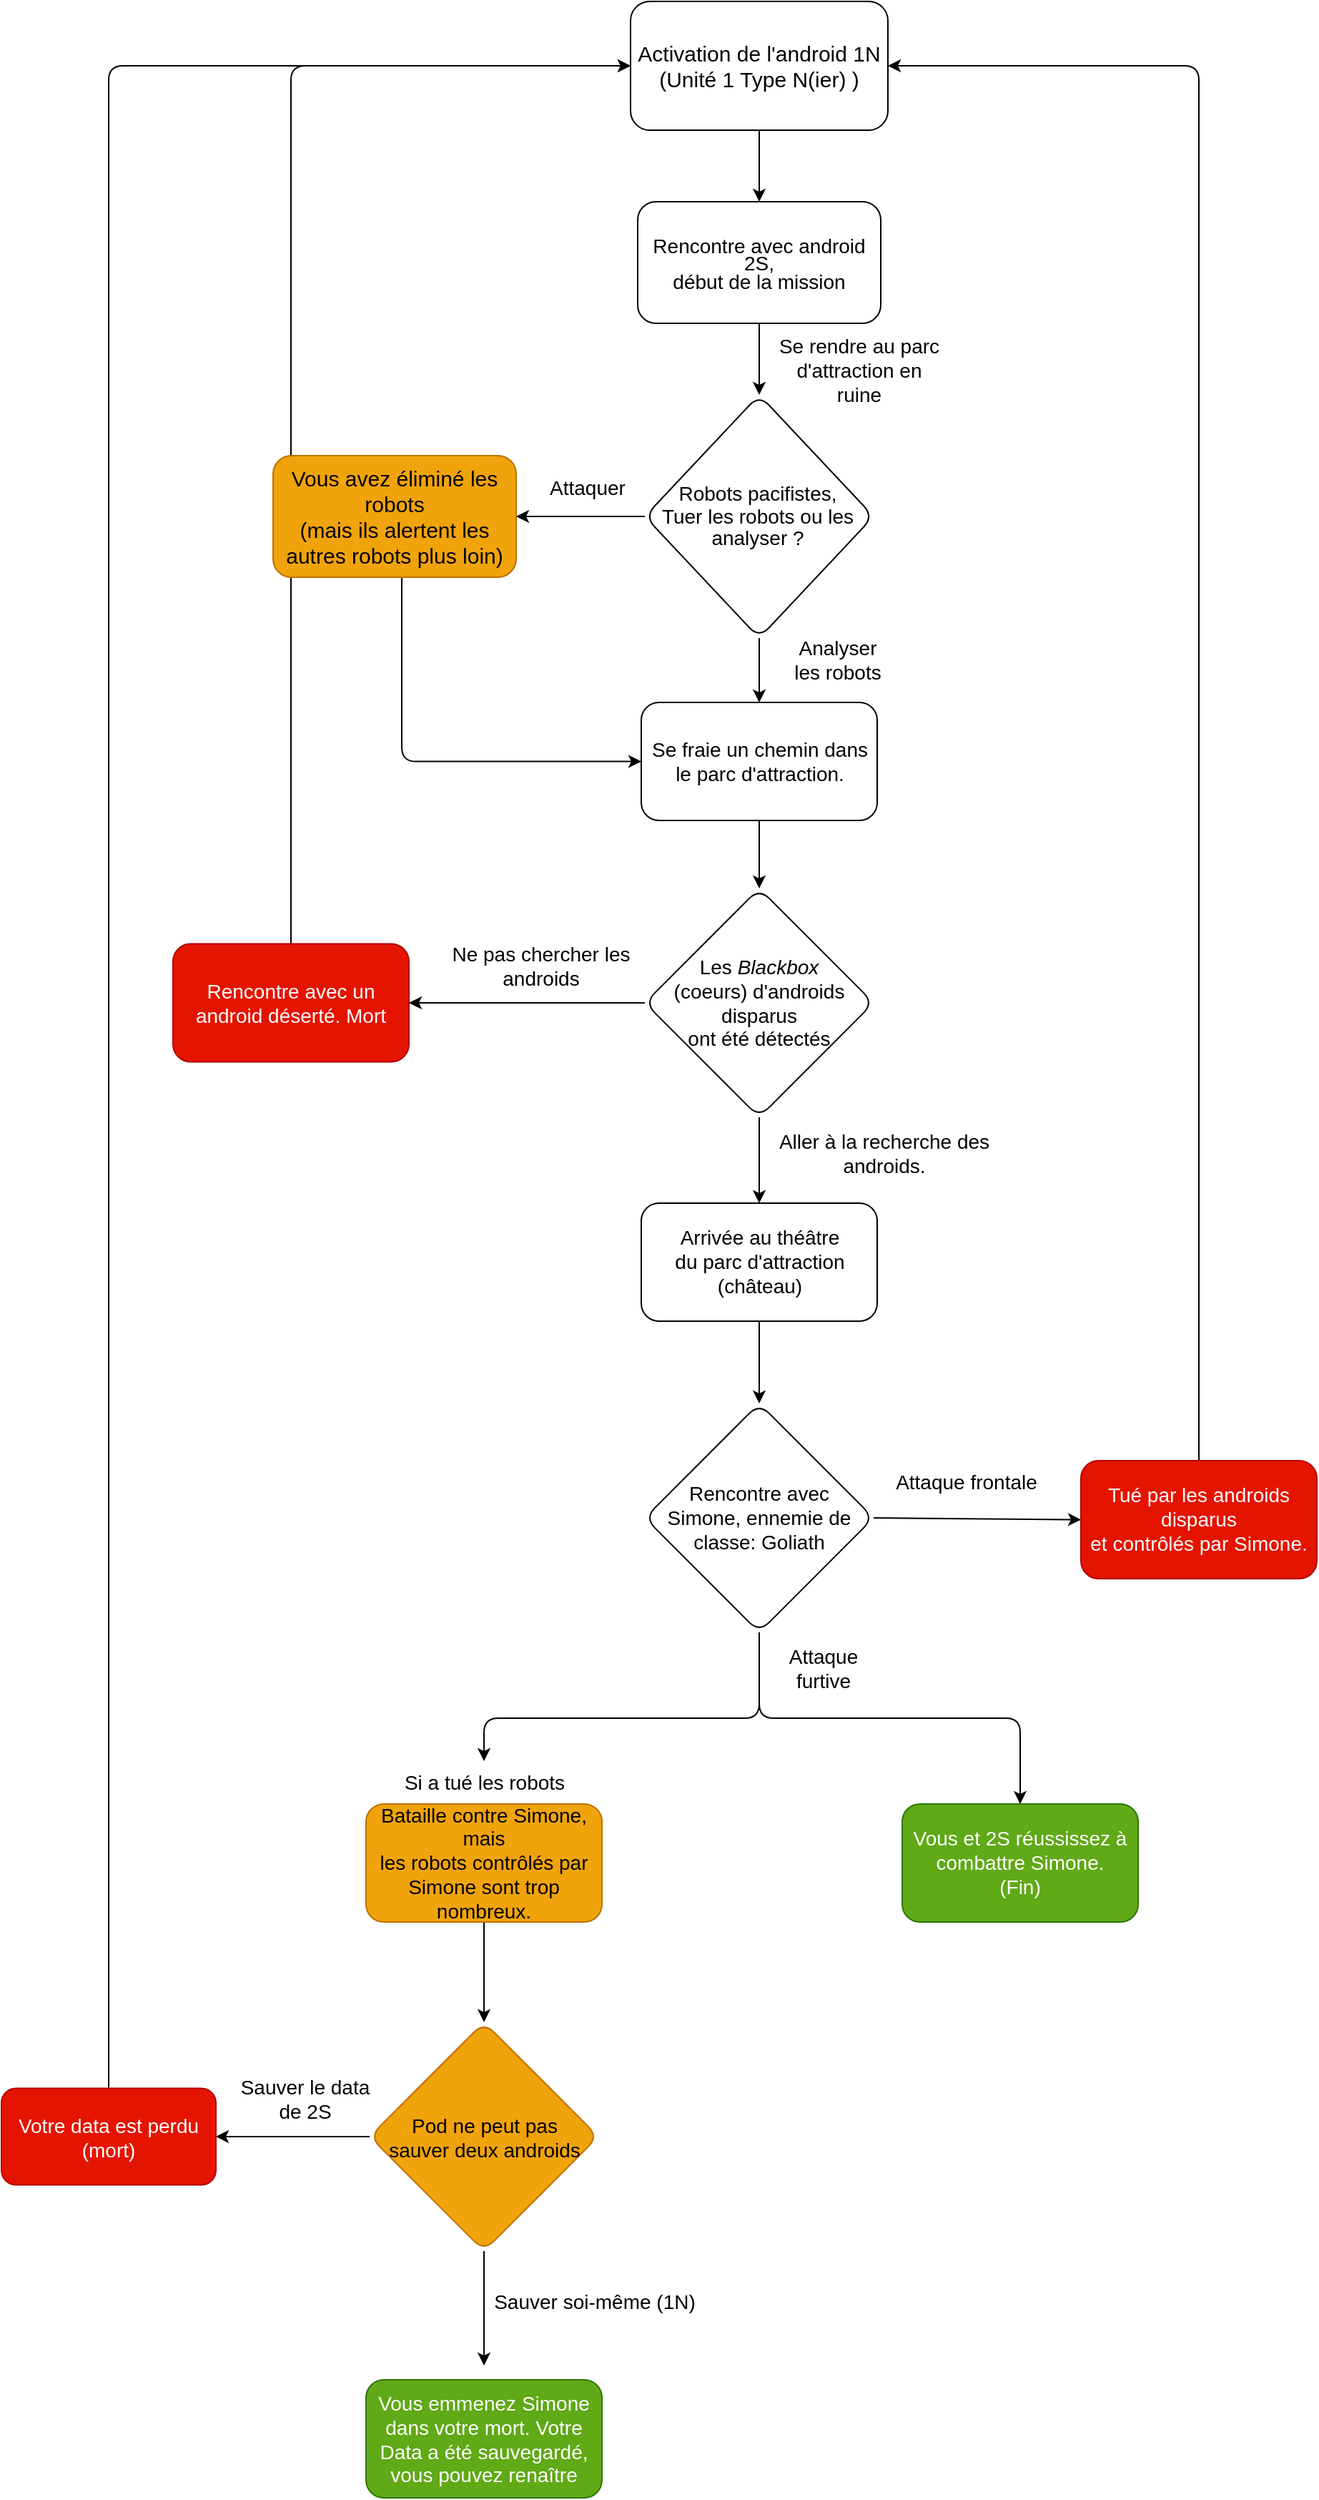 <mxfile>
    <diagram id="dfetLjfx6oCr7encbwaW" name="Page-1">
        <mxGraphModel dx="3063" dy="2090" grid="1" gridSize="10" guides="1" tooltips="1" connect="1" arrows="1" fold="1" page="1" pageScale="1" pageWidth="850" pageHeight="1100" math="0" shadow="0">
            <root>
                <mxCell id="0"/>
                <mxCell id="1" parent="0"/>
                <mxCell id="63" style="edgeStyle=none;html=1;exitX=0.5;exitY=1;exitDx=0;exitDy=0;entryX=0.5;entryY=0;entryDx=0;entryDy=0;" parent="1" source="8" target="78" edge="1">
                    <mxGeometry relative="1" as="geometry">
                        <mxPoint x="510" y="-760" as="targetPoint"/>
                    </mxGeometry>
                </mxCell>
                <mxCell id="8" value="&lt;font style=&quot;font-size: 15px;&quot;&gt;Activation de l'android 1N (Unité 1 Type N(ier) )&lt;/font&gt;" style="rounded=1;whiteSpace=wrap;html=1;" parent="1" vertex="1">
                    <mxGeometry x="420" y="-870" width="180" height="90" as="geometry"/>
                </mxCell>
                <mxCell id="97" style="edgeStyle=none;html=1;exitX=0;exitY=0.5;exitDx=0;exitDy=0;" parent="1" source="16" target="17" edge="1">
                    <mxGeometry relative="1" as="geometry"/>
                </mxCell>
                <mxCell id="98" style="edgeStyle=none;html=1;exitX=0.5;exitY=1;exitDx=0;exitDy=0;entryX=0.5;entryY=0;entryDx=0;entryDy=0;" parent="1" source="16" edge="1">
                    <mxGeometry relative="1" as="geometry">
                        <mxPoint x="317.5" y="782.5" as="targetPoint"/>
                    </mxGeometry>
                </mxCell>
                <mxCell id="16" value="&lt;font style=&quot;font-size: 14px;&quot;&gt;Pod ne peut pas&lt;br&gt;sauver deux androids&lt;/font&gt;" style="rhombus;whiteSpace=wrap;html=1;rounded=1;fillColor=#f0a30a;fontColor=#000000;strokeColor=#BD7000;" parent="1" vertex="1">
                    <mxGeometry x="237.5" y="542.5" width="160" height="160" as="geometry"/>
                </mxCell>
                <mxCell id="100" style="edgeStyle=orthogonalEdgeStyle;html=1;exitX=0.5;exitY=0;exitDx=0;exitDy=0;entryX=0;entryY=0.5;entryDx=0;entryDy=0;" parent="1" source="17" target="8" edge="1">
                    <mxGeometry relative="1" as="geometry"/>
                </mxCell>
                <mxCell id="17" value="&lt;font style=&quot;font-size: 14px;&quot;&gt;Votre data est perdu (mort)&lt;/font&gt;" style="rounded=1;whiteSpace=wrap;html=1;fillColor=#e51400;fontColor=#ffffff;strokeColor=#B20000;" parent="1" vertex="1">
                    <mxGeometry x="-20" y="588.75" width="150" height="67.5" as="geometry"/>
                </mxCell>
                <mxCell id="21" value="&lt;font style=&quot;font-size: 14px;&quot;&gt;Se rendre au parc d'attraction en ruine&lt;/font&gt;" style="text;html=1;strokeColor=none;fillColor=none;align=center;verticalAlign=middle;whiteSpace=wrap;rounded=0;fontSize=11;" parent="1" vertex="1">
                    <mxGeometry x="520" y="-630" width="120" height="35" as="geometry"/>
                </mxCell>
                <mxCell id="31" value="&lt;font style=&quot;font-size: 14px;&quot;&gt;Attaquer&lt;/font&gt;" style="text;html=1;strokeColor=none;fillColor=none;align=center;verticalAlign=middle;whiteSpace=wrap;rounded=0;fontSize=11;" parent="1" vertex="1">
                    <mxGeometry x="360" y="-545" width="60" height="30" as="geometry"/>
                </mxCell>
                <mxCell id="35" value="&lt;font style=&quot;font-size: 14px;&quot;&gt;Ne pas chercher les androids&lt;/font&gt;" style="text;html=1;strokeColor=none;fillColor=none;align=center;verticalAlign=middle;whiteSpace=wrap;rounded=0;fontSize=12;" parent="1" vertex="1">
                    <mxGeometry x="280" y="-211.25" width="155" height="30" as="geometry"/>
                </mxCell>
                <mxCell id="36" value="&lt;font style=&quot;font-size: 14px;&quot;&gt;Aller à la recherche des androids.&lt;/font&gt;" style="text;html=1;strokeColor=none;fillColor=none;align=center;verticalAlign=middle;whiteSpace=wrap;rounded=0;fontSize=12;" parent="1" vertex="1">
                    <mxGeometry x="520" y="-80" width="155" height="30" as="geometry"/>
                </mxCell>
                <mxCell id="47" style="edgeStyle=orthogonalEdgeStyle;rounded=1;html=1;exitX=0.5;exitY=0;exitDx=0;exitDy=0;entryX=0;entryY=0.5;entryDx=0;entryDy=0;fontSize=12;" parent="1" source="45" target="8" edge="1">
                    <mxGeometry relative="1" as="geometry"/>
                </mxCell>
                <mxCell id="45" value="&lt;font style=&quot;font-size: 14px;&quot;&gt;Rencontre avec un android déserté. Mort&lt;/font&gt;" style="rounded=1;whiteSpace=wrap;html=1;fontSize=12;fillColor=#e51400;fontColor=#ffffff;strokeColor=#B20000;" parent="1" vertex="1">
                    <mxGeometry x="100" y="-211.25" width="165" height="82.5" as="geometry"/>
                </mxCell>
                <mxCell id="73" style="edgeStyle=orthogonalEdgeStyle;html=1;entryX=0;entryY=0.5;entryDx=0;entryDy=0;" parent="1" source="32" target="81" edge="1">
                    <mxGeometry relative="1" as="geometry">
                        <mxPoint x="430" y="-280" as="targetPoint"/>
                        <Array as="points">
                            <mxPoint x="260" y="-339"/>
                        </Array>
                    </mxGeometry>
                </mxCell>
                <mxCell id="32" value="&lt;font style=&quot;font-size: 15px;&quot;&gt;Vous avez éliminé les robots&lt;br&gt;(mais ils alertent les autres robots plus loin)&lt;/font&gt;" style="rounded=1;whiteSpace=wrap;html=1;fillColor=#f0a30a;fontColor=#000000;strokeColor=#BD7000;" parent="1" vertex="1">
                    <mxGeometry x="170" y="-552.5" width="170" height="85" as="geometry"/>
                </mxCell>
                <mxCell id="90" style="edgeStyle=orthogonalEdgeStyle;html=1;exitX=0.5;exitY=1;exitDx=0;exitDy=0;entryX=0.5;entryY=0;entryDx=0;entryDy=0;fontColor=#e01f1f;" parent="1" source="48" target="77" edge="1">
                    <mxGeometry relative="1" as="geometry"/>
                </mxCell>
                <mxCell id="48" value="&lt;font style=&quot;font-size: 14px;&quot;&gt;Arrivée au théâtre&lt;br&gt;du parc d'attraction&lt;br&gt;(château)&lt;/font&gt;" style="rounded=1;whiteSpace=wrap;html=1;fontSize=12;" parent="1" vertex="1">
                    <mxGeometry x="427.5" y="-30" width="165" height="82.5" as="geometry"/>
                </mxCell>
                <mxCell id="96" style="edgeStyle=none;html=1;exitX=0.5;exitY=1;exitDx=0;exitDy=0;entryX=0.5;entryY=0;entryDx=0;entryDy=0;" parent="1" source="53" target="16" edge="1">
                    <mxGeometry relative="1" as="geometry"/>
                </mxCell>
                <mxCell id="53" value="&lt;font style=&quot;font-size: 14px;&quot;&gt;Bataille contre Simone, mais&lt;br&gt;les robots contrôlés par Simone sont trop nombreux.&lt;/font&gt;" style="rounded=1;whiteSpace=wrap;html=1;fontSize=12;fillColor=#f0a30a;fontColor=#000000;strokeColor=#BD7000;" parent="1" vertex="1">
                    <mxGeometry x="235" y="390" width="165" height="82.5" as="geometry"/>
                </mxCell>
                <mxCell id="54" value="&lt;font style=&quot;font-size: 14px;&quot;&gt;Si a tué les robots&lt;/font&gt;" style="text;html=1;strokeColor=none;fillColor=none;align=center;verticalAlign=middle;whiteSpace=wrap;rounded=0;" parent="1" vertex="1">
                    <mxGeometry x="252.5" y="360" width="130" height="30" as="geometry"/>
                </mxCell>
                <mxCell id="55" value="&lt;font style=&quot;font-size: 14px;&quot;&gt;Attaque frontale&lt;/font&gt;" style="text;html=1;strokeColor=none;fillColor=none;align=center;verticalAlign=middle;whiteSpace=wrap;rounded=0;" parent="1" vertex="1">
                    <mxGeometry x="590" y="150" width="130" height="30" as="geometry"/>
                </mxCell>
                <mxCell id="57" value="&lt;font style=&quot;font-size: 14px;&quot;&gt;Sauver le data de 2S&lt;/font&gt;" style="text;html=1;strokeColor=none;fillColor=none;align=center;verticalAlign=middle;whiteSpace=wrap;rounded=0;" parent="1" vertex="1">
                    <mxGeometry x="140" y="572.5" width="105" height="46.25" as="geometry"/>
                </mxCell>
                <mxCell id="58" value="&lt;font style=&quot;font-size: 14px;&quot;&gt;Sauver soi-même (1N)&lt;/font&gt;" style="text;html=1;strokeColor=none;fillColor=none;align=center;verticalAlign=middle;whiteSpace=wrap;rounded=0;" parent="1" vertex="1">
                    <mxGeometry x="320" y="722.5" width="150" height="30" as="geometry"/>
                </mxCell>
                <mxCell id="62" value="&lt;font style=&quot;font-size: 14px;&quot;&gt;Vous et 2S réussissez à combattre Simone.&lt;br&gt;(Fin)&lt;/font&gt;" style="rounded=1;whiteSpace=wrap;html=1;fontSize=12;fillColor=#60a917;fontColor=#ffffff;strokeColor=#2D7600;" parent="1" vertex="1">
                    <mxGeometry x="610" y="390" width="165" height="82.5" as="geometry"/>
                </mxCell>
                <mxCell id="60" value="&lt;font style=&quot;font-size: 14px;&quot;&gt;Analyser les robots&lt;/font&gt;" style="text;html=1;strokeColor=none;fillColor=none;align=center;verticalAlign=middle;whiteSpace=wrap;rounded=0;" parent="1" vertex="1">
                    <mxGeometry x="530" y="-425" width="70" height="30" as="geometry"/>
                </mxCell>
                <mxCell id="91" style="edgeStyle=orthogonalEdgeStyle;html=1;exitX=0.5;exitY=1;exitDx=0;exitDy=0;entryX=0.5;entryY=0;entryDx=0;entryDy=0;" parent="1" source="77" target="62" edge="1">
                    <mxGeometry relative="1" as="geometry"/>
                </mxCell>
                <mxCell id="94" style="edgeStyle=none;html=1;exitX=1;exitY=0.5;exitDx=0;exitDy=0;entryX=0;entryY=0.5;entryDx=0;entryDy=0;" parent="1" source="77" target="93" edge="1">
                    <mxGeometry relative="1" as="geometry"/>
                </mxCell>
                <mxCell id="102" style="edgeStyle=orthogonalEdgeStyle;html=1;fontSize=16;entryX=0.5;entryY=0;entryDx=0;entryDy=0;" parent="1" target="54" edge="1">
                    <mxGeometry relative="1" as="geometry">
                        <mxPoint x="510" y="300" as="sourcePoint"/>
                        <mxPoint x="320" y="330" as="targetPoint"/>
                        <Array as="points">
                            <mxPoint x="510" y="330"/>
                            <mxPoint x="318" y="330"/>
                        </Array>
                    </mxGeometry>
                </mxCell>
                <mxCell id="77" value="&lt;font style=&quot;font-size: 14px;&quot;&gt;Rencontre avec&lt;br&gt;Simone, ennemie de&lt;br&gt;classe: Goliath&lt;/font&gt;" style="rhombus;whiteSpace=wrap;html=1;rounded=1;" parent="1" vertex="1">
                    <mxGeometry x="430" y="110" width="160" height="160" as="geometry"/>
                </mxCell>
                <mxCell id="86" style="edgeStyle=orthogonalEdgeStyle;html=1;exitX=0.5;exitY=1;exitDx=0;exitDy=0;fontColor=#e01f1f;" parent="1" source="78" target="79" edge="1">
                    <mxGeometry relative="1" as="geometry"/>
                </mxCell>
                <mxCell id="78" value="&lt;div style=&quot;line-height: 12.1px; font-size: 14px;&quot;&gt;&lt;font style=&quot;font-size: 14px;&quot;&gt;Rencontre avec android 2S,&lt;/font&gt;&lt;/div&gt;&lt;div style=&quot;line-height: 12.1px; font-size: 14px;&quot;&gt;&lt;font style=&quot;font-size: 14px;&quot;&gt;début de la mission&lt;/font&gt;&lt;/div&gt;" style="rounded=1;whiteSpace=wrap;html=1;" parent="1" vertex="1">
                    <mxGeometry x="425" y="-730" width="170" height="85" as="geometry"/>
                </mxCell>
                <mxCell id="87" style="edgeStyle=orthogonalEdgeStyle;html=1;exitX=0.5;exitY=1;exitDx=0;exitDy=0;entryX=0.5;entryY=0;entryDx=0;entryDy=0;fontColor=#e01f1f;" parent="1" source="79" target="81" edge="1">
                    <mxGeometry relative="1" as="geometry"/>
                </mxCell>
                <mxCell id="88" style="edgeStyle=orthogonalEdgeStyle;html=1;exitX=0;exitY=0.5;exitDx=0;exitDy=0;entryX=1;entryY=0.5;entryDx=0;entryDy=0;fontColor=#e01f1f;" parent="1" source="79" target="32" edge="1">
                    <mxGeometry relative="1" as="geometry"/>
                </mxCell>
                <mxCell id="79" value="&lt;div style=&quot;text-align: center; line-height: 110%; font-size: 14px;&quot;&gt;&lt;span style=&quot;&quot;&gt;Robots pacifistes,&lt;/span&gt;&lt;br style=&quot;&quot;&gt;&lt;span style=&quot;&quot;&gt;Tuer les robots ou les analyser ?&lt;/span&gt;&lt;br&gt;&lt;/div&gt;" style="rhombus;whiteSpace=wrap;html=1;align=right;rounded=1;" parent="1" vertex="1">
                    <mxGeometry x="430" y="-595" width="160" height="170" as="geometry"/>
                </mxCell>
                <mxCell id="84" style="edgeStyle=orthogonalEdgeStyle;html=1;exitX=0.5;exitY=1;exitDx=0;exitDy=0;entryX=0.5;entryY=0;entryDx=0;entryDy=0;fontColor=#e01f1f;" parent="1" source="80" target="48" edge="1">
                    <mxGeometry relative="1" as="geometry"/>
                </mxCell>
                <mxCell id="89" style="edgeStyle=orthogonalEdgeStyle;html=1;exitX=0;exitY=0.5;exitDx=0;exitDy=0;entryX=1;entryY=0.5;entryDx=0;entryDy=0;fontColor=#e01f1f;" parent="1" source="80" target="45" edge="1">
                    <mxGeometry relative="1" as="geometry"/>
                </mxCell>
                <mxCell id="80" value="&lt;font style=&quot;font-size: 14px;&quot;&gt;Les &lt;i&gt;Blackbox&lt;br&gt;&lt;/i&gt;(coeurs) d'androids disparus&lt;br&gt;ont été détectés&lt;br&gt;&lt;/font&gt;" style="rhombus;whiteSpace=wrap;html=1;rounded=1;" parent="1" vertex="1">
                    <mxGeometry x="430" y="-250" width="160" height="160" as="geometry"/>
                </mxCell>
                <mxCell id="83" style="edgeStyle=orthogonalEdgeStyle;html=1;exitX=0.5;exitY=1;exitDx=0;exitDy=0;fontColor=#e01f1f;" parent="1" source="81" target="80" edge="1">
                    <mxGeometry relative="1" as="geometry"/>
                </mxCell>
                <mxCell id="81" value="&lt;font style=&quot;font-size: 14px;&quot;&gt;Se fraie un chemin dans le parc d'attraction.&lt;/font&gt;" style="rounded=1;whiteSpace=wrap;html=1;fontSize=12;" parent="1" vertex="1">
                    <mxGeometry x="427.5" y="-380" width="165" height="82.5" as="geometry"/>
                </mxCell>
                <mxCell id="92" value="&lt;font style=&quot;font-size: 14px;&quot;&gt;Attaque furtive&lt;/font&gt;" style="text;html=1;strokeColor=none;fillColor=none;align=center;verticalAlign=middle;whiteSpace=wrap;rounded=0;" parent="1" vertex="1">
                    <mxGeometry x="510" y="280" width="90" height="30" as="geometry"/>
                </mxCell>
                <mxCell id="101" style="edgeStyle=orthogonalEdgeStyle;html=1;exitX=0.5;exitY=0;exitDx=0;exitDy=0;entryX=1;entryY=0.5;entryDx=0;entryDy=0;fontSize=16;" parent="1" source="93" target="8" edge="1">
                    <mxGeometry relative="1" as="geometry"/>
                </mxCell>
                <mxCell id="93" value="&lt;font style=&quot;font-size: 14px;&quot;&gt;Tué par les androids disparus&lt;br&gt;et contrôlés par Simone.&lt;/font&gt;" style="rounded=1;whiteSpace=wrap;html=1;fontSize=12;fillColor=#e51400;fontColor=#ffffff;strokeColor=#B20000;" parent="1" vertex="1">
                    <mxGeometry x="735" y="150" width="165" height="82.5" as="geometry"/>
                </mxCell>
                <mxCell id="99" value="&lt;font style=&quot;font-size: 14px;&quot;&gt;Vous emmenez Simone dans votre mort. Votre Data a été sauvegardé, vous pouvez renaître&lt;/font&gt;" style="rounded=1;whiteSpace=wrap;html=1;fontSize=12;fillColor=#60a917;fontColor=#ffffff;strokeColor=#2D7600;" parent="1" vertex="1">
                    <mxGeometry x="235" y="792.5" width="165" height="82.5" as="geometry"/>
                </mxCell>
            </root>
        </mxGraphModel>
    </diagram>
</mxfile>